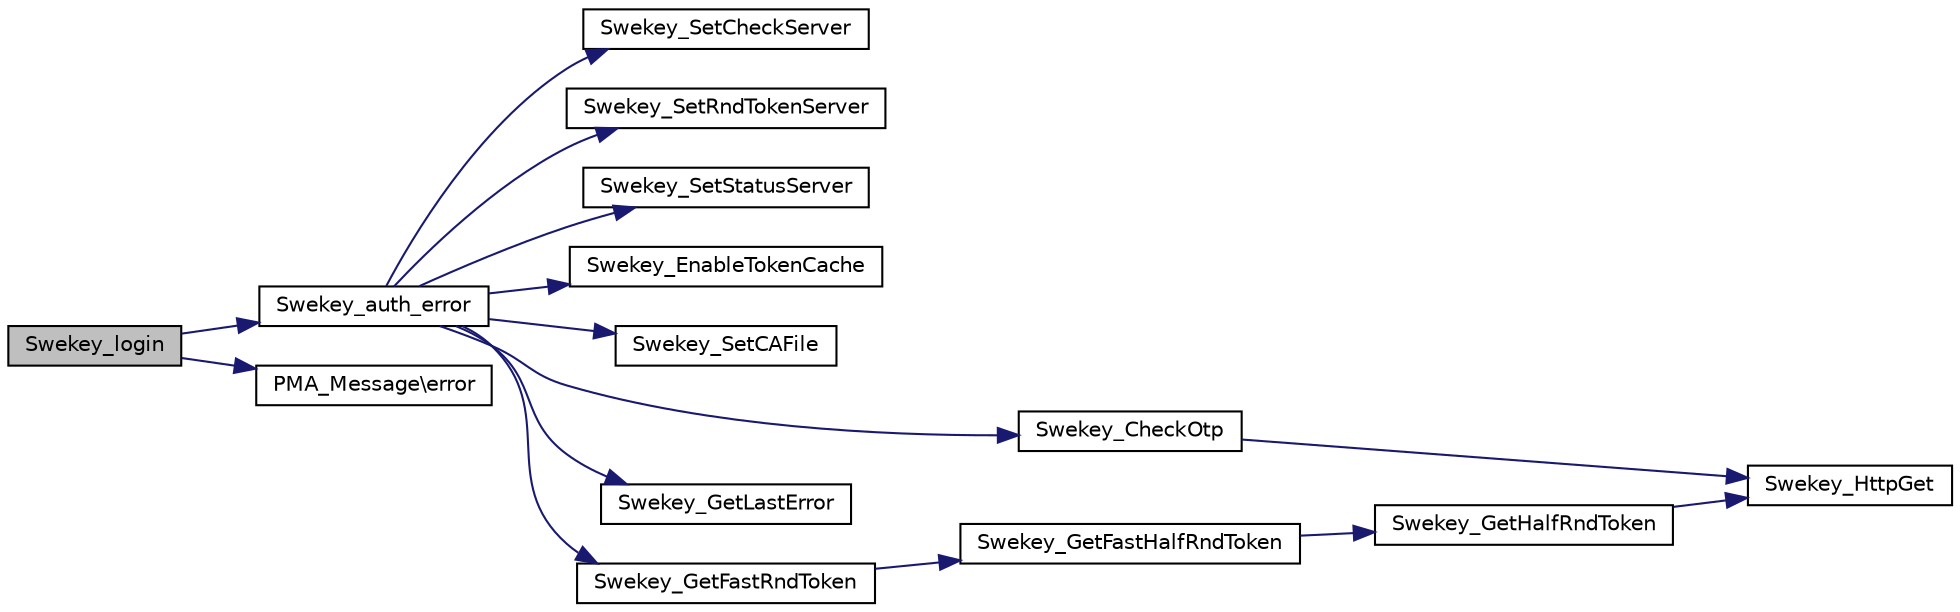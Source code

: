 digraph G
{
  edge [fontname="Helvetica",fontsize="10",labelfontname="Helvetica",labelfontsize="10"];
  node [fontname="Helvetica",fontsize="10",shape=record];
  rankdir="LR";
  Node1 [label="Swekey_login",height=0.2,width=0.4,color="black", fillcolor="grey75", style="filled" fontcolor="black"];
  Node1 -> Node2 [color="midnightblue",fontsize="10",style="solid",fontname="Helvetica"];
  Node2 [label="Swekey_auth_error",height=0.2,width=0.4,color="black", fillcolor="white", style="filled",URL="$swekey_8auth_8lib_8php.html#a67ffb3938222a21db61c6de1df112991",tooltip="Handle Swekey authentication error."];
  Node2 -> Node3 [color="midnightblue",fontsize="10",style="solid",fontname="Helvetica"];
  Node3 [label="Swekey_SetCheckServer",height=0.2,width=0.4,color="black", fillcolor="white", style="filled",URL="$swekey_8php.html#aa8d5f9a0301af3d0087789c115659d5f",tooltip="Change the address of the Check server."];
  Node2 -> Node4 [color="midnightblue",fontsize="10",style="solid",fontname="Helvetica"];
  Node4 [label="Swekey_SetRndTokenServer",height=0.2,width=0.4,color="black", fillcolor="white", style="filled",URL="$swekey_8php.html#a2358f5a517f40675bbc351af7f6da08c",tooltip="Change the address of the Random Token Generator server."];
  Node2 -> Node5 [color="midnightblue",fontsize="10",style="solid",fontname="Helvetica"];
  Node5 [label="Swekey_SetStatusServer",height=0.2,width=0.4,color="black", fillcolor="white", style="filled",URL="$swekey_8php.html#a9a609d051b45b593fba9a1b2a8b82a64",tooltip="Change the address of the Satus server."];
  Node2 -> Node6 [color="midnightblue",fontsize="10",style="solid",fontname="Helvetica"];
  Node6 [label="Swekey_EnableTokenCache",height=0.2,width=0.4,color="black", fillcolor="white", style="filled",URL="$swekey_8php.html#a5477ba01c17b74b6c4685470ec715a70",tooltip="Enable or disable the random token caching Because everybody has full access to the cache file..."];
  Node2 -> Node7 [color="midnightblue",fontsize="10",style="solid",fontname="Helvetica"];
  Node7 [label="Swekey_SetCAFile",height=0.2,width=0.4,color="black", fillcolor="white", style="filled",URL="$swekey_8php.html#ab1d38b261f1e4960a4afedd1b598ba37",tooltip="Change the certificat file in case of the the severs use https instead of http."];
  Node2 -> Node8 [color="midnightblue",fontsize="10",style="solid",fontname="Helvetica"];
  Node8 [label="Swekey_CheckOtp",height=0.2,width=0.4,color="black", fillcolor="white", style="filled",URL="$swekey_8php.html#a794ab53bd154385f63f5f0930699be74",tooltip="Checks that an OTP generated by a Swekey is valid."];
  Node8 -> Node9 [color="midnightblue",fontsize="10",style="solid",fontname="Helvetica"];
  Node9 [label="Swekey_HttpGet",height=0.2,width=0.4,color="black", fillcolor="white", style="filled",URL="$swekey_8php.html#a4864b92459c3d13c9ff3f5eaee768b45",tooltip="Send a synchronous request to the server."];
  Node2 -> Node10 [color="midnightblue",fontsize="10",style="solid",fontname="Helvetica"];
  Node10 [label="Swekey_GetLastError",height=0.2,width=0.4,color="black", fillcolor="white", style="filled",URL="$swekey_8php.html#a58e55284a7341a44050b9e62eb0e14f0",tooltip="Return the last error."];
  Node2 -> Node11 [color="midnightblue",fontsize="10",style="solid",fontname="Helvetica"];
  Node11 [label="Swekey_GetFastRndToken",height=0.2,width=0.4,color="black", fillcolor="white", style="filled",URL="$swekey_8php.html#a5f239047b3a4db302679173534ab7ad0",tooltip="Get a Random Token The RT is a 64 vhars hexadecimal value This function generates a unique random tok..."];
  Node11 -> Node12 [color="midnightblue",fontsize="10",style="solid",fontname="Helvetica"];
  Node12 [label="Swekey_GetFastHalfRndToken",height=0.2,width=0.4,color="black", fillcolor="white", style="filled",URL="$swekey_8php.html#a465baae283eb3493faf7a09daa450d3d",tooltip="Get a Half Random Token The RT is a 64 vhars hexadecimal value This function get a new random token a..."];
  Node12 -> Node13 [color="midnightblue",fontsize="10",style="solid",fontname="Helvetica"];
  Node13 [label="Swekey_GetHalfRndToken",height=0.2,width=0.4,color="black", fillcolor="white", style="filled",URL="$swekey_8php.html#a7600e11794432095e3e3bc854283d44d",tooltip="Get a Half Random Token from a Token Server The RT is a 64 vhars hexadecimal value Use this value if ..."];
  Node13 -> Node9 [color="midnightblue",fontsize="10",style="solid",fontname="Helvetica"];
  Node1 -> Node14 [color="midnightblue",fontsize="10",style="solid",fontname="Helvetica"];
  Node14 [label="PMA_Message\\error",height=0.2,width=0.4,color="black", fillcolor="white", style="filled",URL="$classPMA__Message.html#ac1eedc27bd176676149c300379b98661",tooltip="get PMA_Message of type error"];
}
